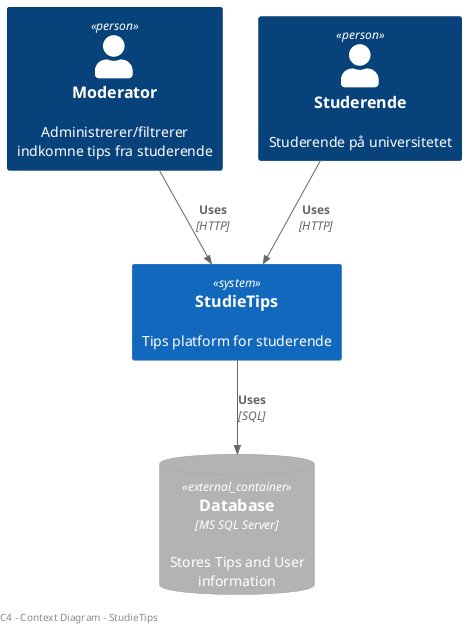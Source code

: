@startuml System Context Diagram
!include <C4/C4_Container>

left footer C4 - Context Diagram - StudieTips

Person(mod, "Moderator", "Administrerer/filtrerer indkomne tips fra studerende")
Person(student, "Studerende", "Studerende på universitetet")

System(StudieTips, "StudieTips", "Tips platform for studerende")

ContainerDb_Ext(Database, "Database","MS SQL Server","Stores Tips and User information")


Rel(mod, StudieTips, "Uses", "HTTP")
Rel(student, StudieTips, "Uses", "HTTP")
Rel(StudieTips, Database, "Uses", "SQL")

@enduml